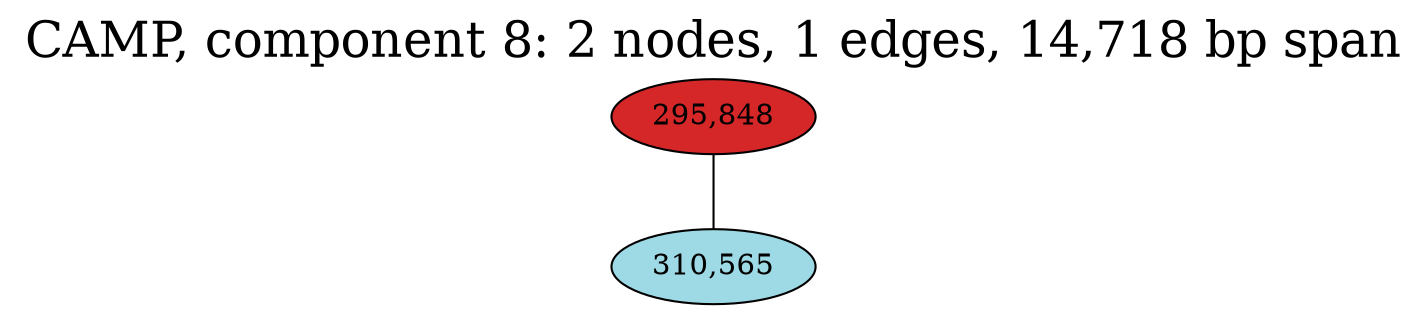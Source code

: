 graph CAMP_cc8 {
	overlap="prism50";
	outputorder="edgesfirst";
	label="CAMP, component 8: 2 nodes, 1 edges, 14,718 bp span";
	labelloc="t";
	fontsize=24;
	"295,848" [style="filled", fillcolor="#d62728", fontcolor="#000000"];
	"310,565" [style="filled", fillcolor="#9edae5", fontcolor="#000000"];
	"295,848" -- "310,565";
}